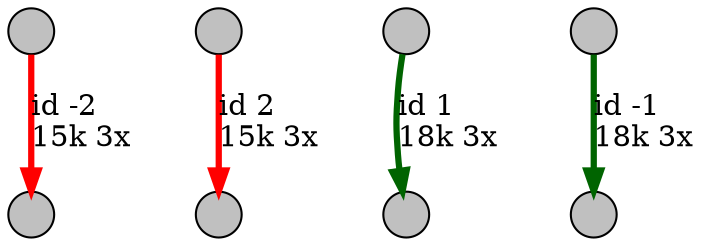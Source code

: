digraph {
nodesep = 0.5;
node [shape = circle, label = "", height = 0.3];
"0" [style = "filled", fillcolor = "grey"];
"1" [style = "filled", fillcolor = "grey"];
"2" [style = "filled", fillcolor = "grey"];
"3" [style = "filled", fillcolor = "grey"];
"4" [style = "filled", fillcolor = "grey"];
"5" [style = "filled", fillcolor = "grey"];
"6" [style = "filled", fillcolor = "grey"];
"7" [style = "filled", fillcolor = "grey"];
"4" -> "6" [label = "id 1\l18k 3x", color = "darkgreen" , penwidth = 3] ;
"7" -> "5" [label = "id -1\l18k 3x", color = "darkgreen" , penwidth = 3] ;
"3" -> "2" [label = "id 2\l15k 3x", color = "red" , penwidth = 3] ;
"1" -> "0" [label = "id -2\l15k 3x", color = "red" , penwidth = 3] ;
}
